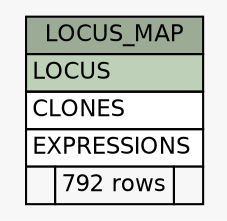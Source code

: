 // dot 2.38.0 on Windows 10 10.0
// SchemaSpy rev Unknown
digraph "LOCUS_MAP" {
  graph [
    rankdir="RL"
    bgcolor="#f7f7f7"
    nodesep="0.18"
    ranksep="0.46"
    fontname="Helvetica"
    fontsize="11"
  ];
  node [
    fontname="Helvetica"
    fontsize="11"
    shape="plaintext"
  ];
  edge [
    arrowsize="0.8"
  ];
  "LOCUS_MAP" [
    label=<
    <TABLE BORDER="0" CELLBORDER="1" CELLSPACING="0" BGCOLOR="#ffffff">
      <TR><TD COLSPAN="3" BGCOLOR="#9bab96" ALIGN="CENTER">LOCUS_MAP</TD></TR>
      <TR><TD PORT="LOCUS" COLSPAN="3" BGCOLOR="#bed1b8" ALIGN="LEFT">LOCUS</TD></TR>
      <TR><TD PORT="CLONES" COLSPAN="3" ALIGN="LEFT">CLONES</TD></TR>
      <TR><TD PORT="EXPRESSIONS" COLSPAN="3" ALIGN="LEFT">EXPRESSIONS</TD></TR>
      <TR><TD ALIGN="LEFT" BGCOLOR="#f7f7f7">  </TD><TD ALIGN="RIGHT" BGCOLOR="#f7f7f7">792 rows</TD><TD ALIGN="RIGHT" BGCOLOR="#f7f7f7">  </TD></TR>
    </TABLE>>
    URL="tables/LOCUS_MAP.html"
    tooltip="LOCUS_MAP"
  ];
}
